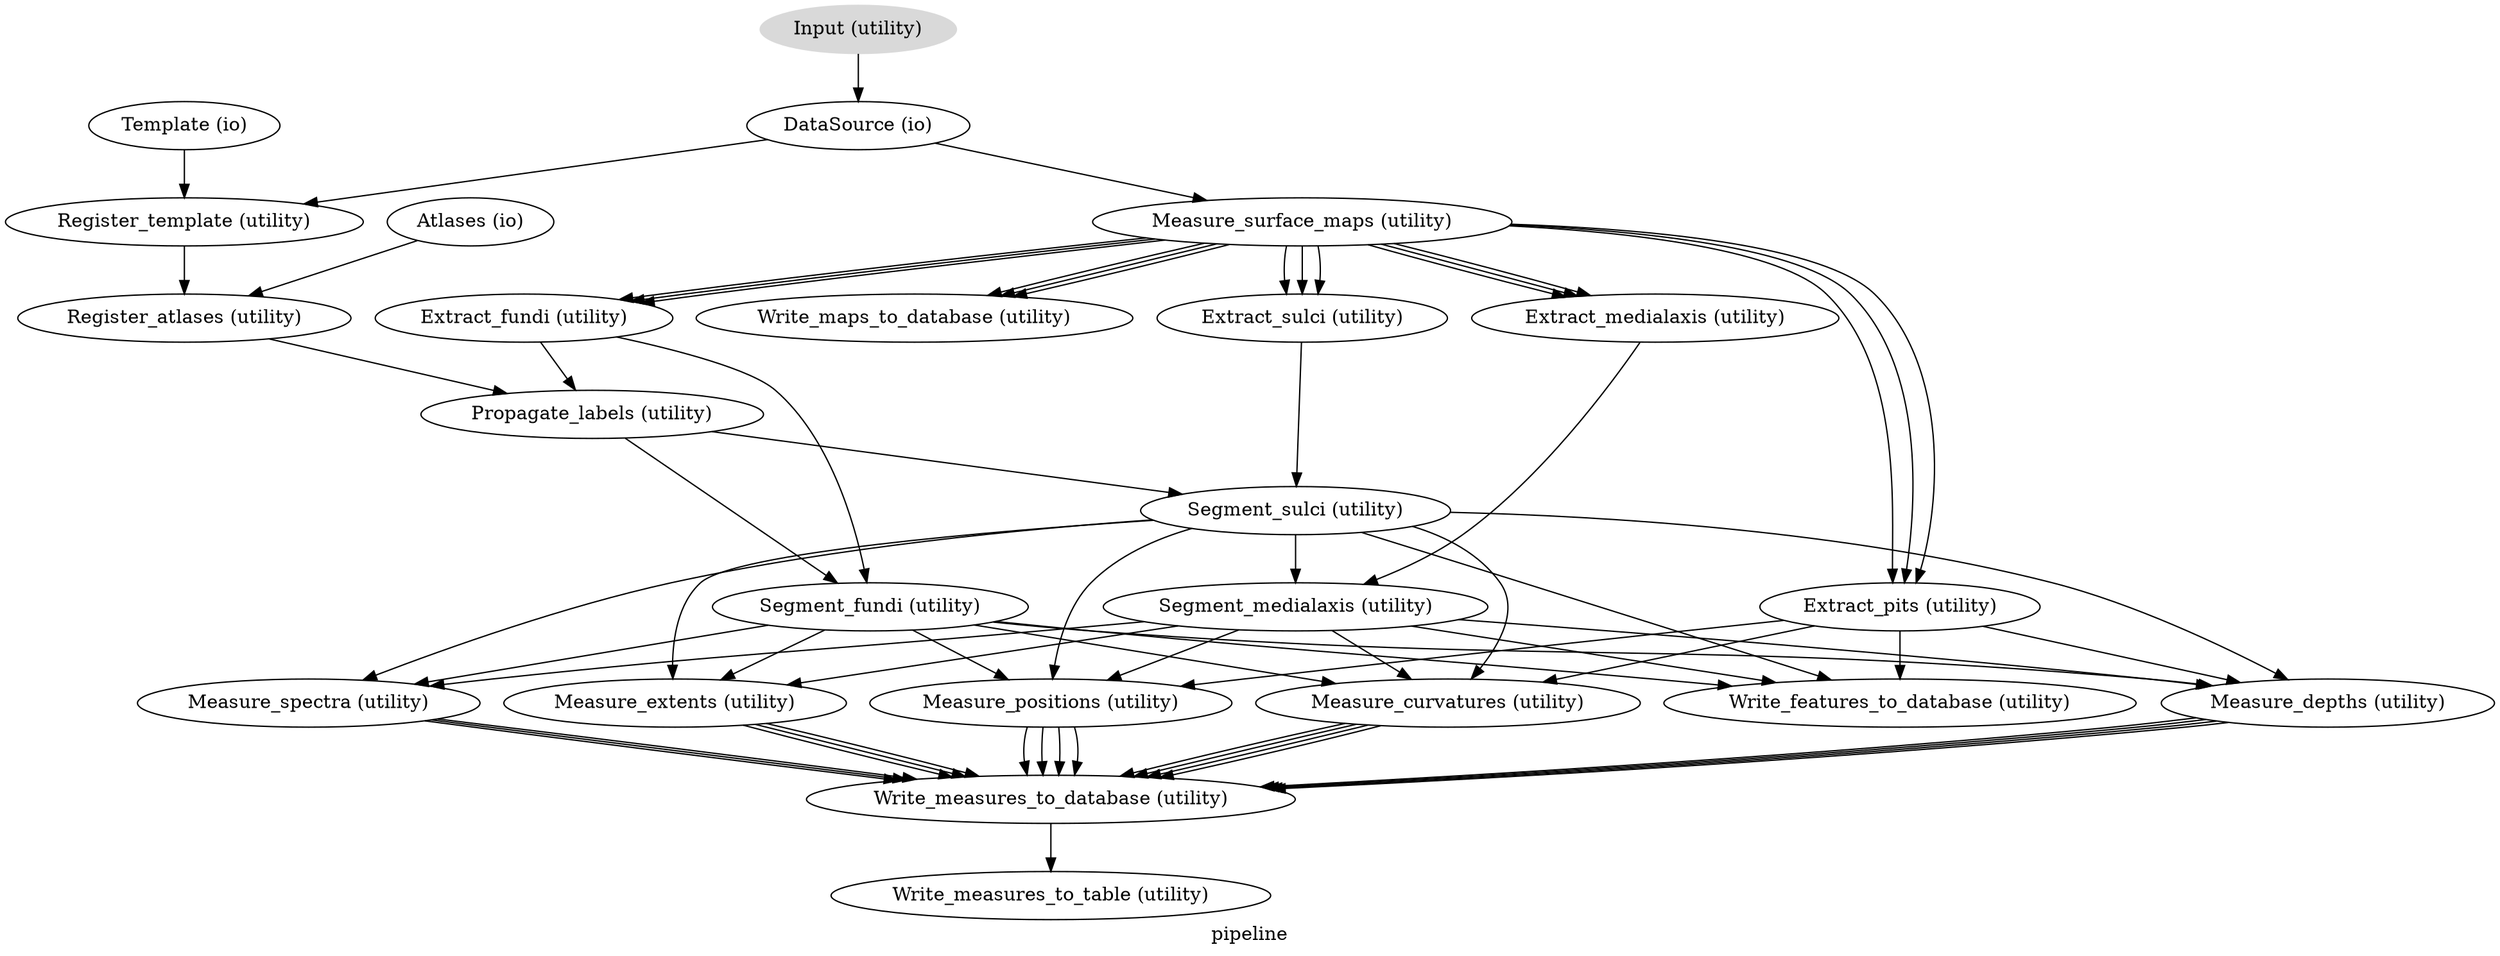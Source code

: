 digraph pipeline{
  label="pipeline";
  pipeline_Atlases[label="Atlases (io)"];
  pipeline_Template[label="Template (io)"];
  pipeline_Input[label="Input (utility)", style=filled, colorscheme=greys7 color=2];
  pipeline_DataSource[label="DataSource (io)"];
  pipeline_Measure_surface_maps[label="Measure_surface_maps (utility)"];
  pipeline_Extract_sulci[label="Extract_sulci (utility)"];
  pipeline_Extract_medialaxis[label="Extract_medialaxis (utility)"];
  pipeline_Extract_pits[label="Extract_pits (utility)"];
  pipeline_Write_maps_to_database[label="Write_maps_to_database (utility)"];
  pipeline_Extract_fundi[label="Extract_fundi (utility)"];
  pipeline_Register_template[label="Register_template (utility)"];
  pipeline_Register_atlases[label="Register_atlases (utility)"];
  pipeline_Propagate_labels[label="Propagate_labels (utility)"];
  pipeline_Segment_fundi[label="Segment_fundi (utility)"];
  pipeline_Segment_sulci[label="Segment_sulci (utility)"];
  pipeline_Segment_medialaxis[label="Segment_medialaxis (utility)"];
  pipeline_Measure_curvatures[label="Measure_curvatures (utility)"];
  pipeline_Write_features_to_database[label="Write_features_to_database (utility)"];
  pipeline_Measure_depths[label="Measure_depths (utility)"];
  pipeline_Measure_positions[label="Measure_positions (utility)"];
  pipeline_Measure_extents[label="Measure_extents (utility)"];
  pipeline_Measure_spectra[label="Measure_spectra (utility)"];
  pipeline_Write_measures_to_database[label="Write_measures_to_database (utility)"];
  pipeline_Write_measures_to_table[label="Write_measures_to_table (utility)"];
  pipeline_Atlases -> pipeline_Register_atlases;
  pipeline_Template -> pipeline_Register_template;
  pipeline_Input -> pipeline_DataSource;
  pipeline_DataSource -> pipeline_Register_template;
  pipeline_DataSource -> pipeline_Measure_surface_maps;
  pipeline_Measure_surface_maps -> pipeline_Extract_sulci;
  pipeline_Measure_surface_maps -> pipeline_Extract_sulci;
  pipeline_Measure_surface_maps -> pipeline_Extract_sulci;
  pipeline_Measure_surface_maps -> pipeline_Extract_medialaxis;
  pipeline_Measure_surface_maps -> pipeline_Extract_medialaxis;
  pipeline_Measure_surface_maps -> pipeline_Extract_medialaxis;
  pipeline_Measure_surface_maps -> pipeline_Extract_pits;
  pipeline_Measure_surface_maps -> pipeline_Extract_pits;
  pipeline_Measure_surface_maps -> pipeline_Extract_pits;
  pipeline_Measure_surface_maps -> pipeline_Write_maps_to_database;
  pipeline_Measure_surface_maps -> pipeline_Write_maps_to_database;
  pipeline_Measure_surface_maps -> pipeline_Write_maps_to_database;
  pipeline_Measure_surface_maps -> pipeline_Extract_fundi;
  pipeline_Measure_surface_maps -> pipeline_Extract_fundi;
  pipeline_Measure_surface_maps -> pipeline_Extract_fundi;
  pipeline_Extract_sulci -> pipeline_Segment_sulci;
  pipeline_Extract_medialaxis -> pipeline_Segment_medialaxis;
  pipeline_Extract_pits -> pipeline_Measure_positions;
  pipeline_Extract_pits -> pipeline_Write_features_to_database;
  pipeline_Extract_pits -> pipeline_Measure_depths;
  pipeline_Extract_pits -> pipeline_Measure_curvatures;
  pipeline_Extract_fundi -> pipeline_Segment_fundi;
  pipeline_Extract_fundi -> pipeline_Propagate_labels;
  pipeline_Register_template -> pipeline_Register_atlases;
  pipeline_Register_atlases -> pipeline_Propagate_labels;
  pipeline_Propagate_labels -> pipeline_Segment_fundi;
  pipeline_Propagate_labels -> pipeline_Segment_sulci;
  pipeline_Segment_fundi -> pipeline_Measure_curvatures;
  pipeline_Segment_fundi -> pipeline_Write_features_to_database;
  pipeline_Segment_fundi -> pipeline_Measure_depths;
  pipeline_Segment_fundi -> pipeline_Measure_positions;
  pipeline_Segment_fundi -> pipeline_Measure_extents;
  pipeline_Segment_fundi -> pipeline_Measure_spectra;
  pipeline_Segment_sulci -> pipeline_Measure_curvatures;
  pipeline_Segment_sulci -> pipeline_Segment_medialaxis;
  pipeline_Segment_sulci -> pipeline_Write_features_to_database;
  pipeline_Segment_sulci -> pipeline_Measure_depths;
  pipeline_Segment_sulci -> pipeline_Measure_positions;
  pipeline_Segment_sulci -> pipeline_Measure_extents;
  pipeline_Segment_sulci -> pipeline_Measure_spectra;
  pipeline_Segment_medialaxis -> pipeline_Measure_curvatures;
  pipeline_Segment_medialaxis -> pipeline_Write_features_to_database;
  pipeline_Segment_medialaxis -> pipeline_Measure_depths;
  pipeline_Segment_medialaxis -> pipeline_Measure_positions;
  pipeline_Segment_medialaxis -> pipeline_Measure_extents;
  pipeline_Segment_medialaxis -> pipeline_Measure_spectra;
  pipeline_Measure_curvatures -> pipeline_Write_measures_to_database;
  pipeline_Measure_curvatures -> pipeline_Write_measures_to_database;
  pipeline_Measure_curvatures -> pipeline_Write_measures_to_database;
  pipeline_Measure_curvatures -> pipeline_Write_measures_to_database;
  pipeline_Measure_depths -> pipeline_Write_measures_to_database;
  pipeline_Measure_depths -> pipeline_Write_measures_to_database;
  pipeline_Measure_depths -> pipeline_Write_measures_to_database;
  pipeline_Measure_depths -> pipeline_Write_measures_to_database;
  pipeline_Measure_positions -> pipeline_Write_measures_to_database;
  pipeline_Measure_positions -> pipeline_Write_measures_to_database;
  pipeline_Measure_positions -> pipeline_Write_measures_to_database;
  pipeline_Measure_positions -> pipeline_Write_measures_to_database;
  pipeline_Measure_extents -> pipeline_Write_measures_to_database;
  pipeline_Measure_extents -> pipeline_Write_measures_to_database;
  pipeline_Measure_extents -> pipeline_Write_measures_to_database;
  pipeline_Measure_spectra -> pipeline_Write_measures_to_database;
  pipeline_Measure_spectra -> pipeline_Write_measures_to_database;
  pipeline_Measure_spectra -> pipeline_Write_measures_to_database;
  pipeline_Write_measures_to_database -> pipeline_Write_measures_to_table;
}